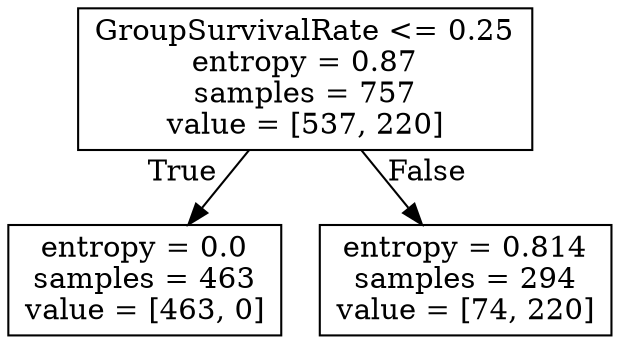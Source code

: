 digraph Tree {
node [shape=box] ;
0 [label="GroupSurvivalRate <= 0.25\nentropy = 0.87\nsamples = 757\nvalue = [537, 220]"] ;
1 [label="entropy = 0.0\nsamples = 463\nvalue = [463, 0]"] ;
0 -> 1 [labeldistance=2.5, labelangle=45, headlabel="True"] ;
2 [label="entropy = 0.814\nsamples = 294\nvalue = [74, 220]"] ;
0 -> 2 [labeldistance=2.5, labelangle=-45, headlabel="False"] ;
}
